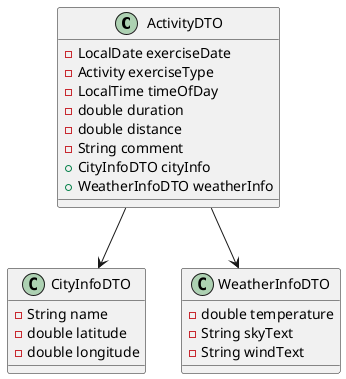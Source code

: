 @startuml
'https://plantuml.com/class-diagram

class ActivityDTO {
  - LocalDate exerciseDate
  - Activity exerciseType
  - LocalTime timeOfDay
  - double duration
  - double distance
  - String comment
  + CityInfoDTO cityInfo
  + WeatherInfoDTO weatherInfo
}

class CityInfoDTO {
  - String name
  - double latitude
  - double longitude
}

class WeatherInfoDTO {
  - double temperature
  - String skyText
  - String windText
}

ActivityDTO --> CityInfoDTO
ActivityDTO --> WeatherInfoDTO
@enduml

//A Class Diagram shows the static structure of the system,
including classes and their relationships.

//class: Defines a class with its attributes and methods.
-->: Defines relationships between classes (like associations
between ActivityDTO and CityInfoDTO).